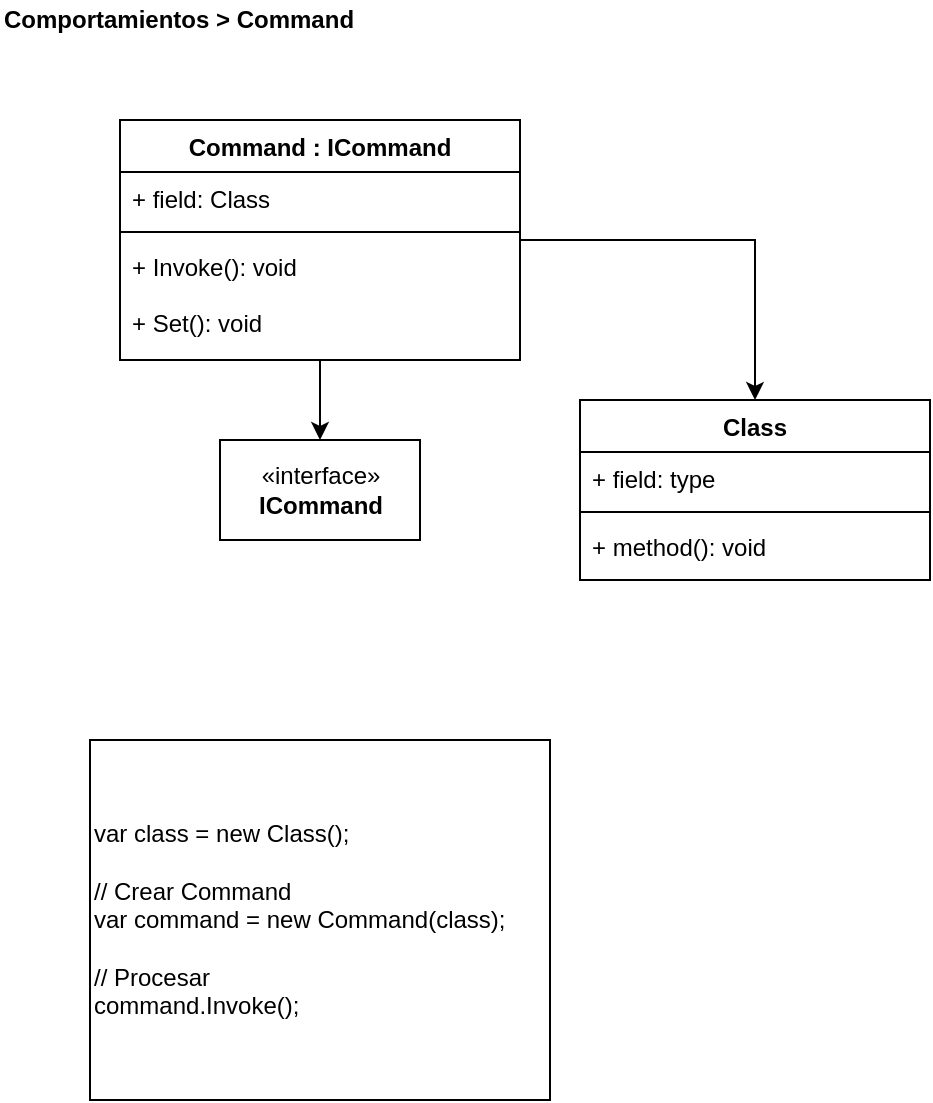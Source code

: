 <mxfile version="13.0.1" type="device"><diagram id="2dO6k6mJ6DyXyBbT0Y1m" name="Page-1"><mxGraphModel dx="1422" dy="822" grid="1" gridSize="10" guides="1" tooltips="1" connect="1" arrows="1" fold="1" page="1" pageScale="1" pageWidth="827" pageHeight="1169" math="0" shadow="0"><root><mxCell id="0"/><mxCell id="1" parent="0"/><mxCell id="jb3W8oWvL1DoOddfANbn-21" value="var class = new Class();&lt;br&gt;&lt;br&gt;// Crear Command&lt;br&gt;var command = new Command(class);&lt;br&gt;&lt;br&gt;// Procesar&lt;br&gt;command.Invoke();" style="rounded=0;whiteSpace=wrap;html=1;align=left;labelBackgroundColor=#ffffff;" parent="1" vertex="1"><mxGeometry x="45" y="370" width="230" height="180" as="geometry"/></mxCell><mxCell id="_gdt-Ls8ZpUdM3LCKQaS-1" value="&lt;b&gt;Comportamientos &amp;gt; Command&lt;br&gt;&lt;/b&gt;" style="text;html=1;align=left;verticalAlign=middle;resizable=0;points=[];autosize=1;" parent="1" vertex="1"><mxGeometry width="190" height="20" as="geometry"/></mxCell><mxCell id="IyyyzkJecc8hEarfzs8e-11" value="«interface»&lt;br&gt;&lt;b&gt;ICommand&lt;/b&gt;" style="html=1;" parent="1" vertex="1"><mxGeometry x="110" y="220" width="100" height="50" as="geometry"/></mxCell><mxCell id="IyyyzkJecc8hEarfzs8e-26" style="edgeStyle=orthogonalEdgeStyle;rounded=0;orthogonalLoop=1;jettySize=auto;html=1;entryX=0.5;entryY=0;entryDx=0;entryDy=0;" parent="1" source="IyyyzkJecc8hEarfzs8e-21" target="IyyyzkJecc8hEarfzs8e-11" edge="1"><mxGeometry relative="1" as="geometry"/></mxCell><mxCell id="TAhJWFoxNSrW1Z1czDkU-1" style="edgeStyle=orthogonalEdgeStyle;rounded=0;orthogonalLoop=1;jettySize=auto;html=1;entryX=0.5;entryY=0;entryDx=0;entryDy=0;" edge="1" parent="1" source="IyyyzkJecc8hEarfzs8e-21" target="IyyyzkJecc8hEarfzs8e-7"><mxGeometry relative="1" as="geometry"/></mxCell><mxCell id="IyyyzkJecc8hEarfzs8e-21" value="Command : ICommand" style="swimlane;fontStyle=1;align=center;verticalAlign=top;childLayout=stackLayout;horizontal=1;startSize=26;horizontalStack=0;resizeParent=1;resizeParentMax=0;resizeLast=0;collapsible=1;marginBottom=0;" parent="1" vertex="1"><mxGeometry x="60" y="60" width="200" height="120" as="geometry"/></mxCell><mxCell id="IyyyzkJecc8hEarfzs8e-22" value="+ field: Class" style="text;strokeColor=none;fillColor=none;align=left;verticalAlign=top;spacingLeft=4;spacingRight=4;overflow=hidden;rotatable=0;points=[[0,0.5],[1,0.5]];portConstraint=eastwest;" parent="IyyyzkJecc8hEarfzs8e-21" vertex="1"><mxGeometry y="26" width="200" height="26" as="geometry"/></mxCell><mxCell id="IyyyzkJecc8hEarfzs8e-23" value="" style="line;strokeWidth=1;fillColor=none;align=left;verticalAlign=middle;spacingTop=-1;spacingLeft=3;spacingRight=3;rotatable=0;labelPosition=right;points=[];portConstraint=eastwest;" parent="IyyyzkJecc8hEarfzs8e-21" vertex="1"><mxGeometry y="52" width="200" height="8" as="geometry"/></mxCell><mxCell id="IyyyzkJecc8hEarfzs8e-24" value="+ Invoke(): void&#10;&#10;+ Set(): void" style="text;strokeColor=none;fillColor=none;align=left;verticalAlign=top;spacingLeft=4;spacingRight=4;overflow=hidden;rotatable=0;points=[[0,0.5],[1,0.5]];portConstraint=eastwest;" parent="IyyyzkJecc8hEarfzs8e-21" vertex="1"><mxGeometry y="60" width="200" height="60" as="geometry"/></mxCell><mxCell id="IyyyzkJecc8hEarfzs8e-7" value="Class" style="swimlane;fontStyle=1;align=center;verticalAlign=top;childLayout=stackLayout;horizontal=1;startSize=26;horizontalStack=0;resizeParent=1;resizeParentMax=0;resizeLast=0;collapsible=1;marginBottom=0;" parent="1" vertex="1"><mxGeometry x="290" y="200" width="175" height="90" as="geometry"/></mxCell><mxCell id="IyyyzkJecc8hEarfzs8e-8" value="+ field: type" style="text;strokeColor=none;fillColor=none;align=left;verticalAlign=top;spacingLeft=4;spacingRight=4;overflow=hidden;rotatable=0;points=[[0,0.5],[1,0.5]];portConstraint=eastwest;" parent="IyyyzkJecc8hEarfzs8e-7" vertex="1"><mxGeometry y="26" width="175" height="26" as="geometry"/></mxCell><mxCell id="IyyyzkJecc8hEarfzs8e-9" value="" style="line;strokeWidth=1;fillColor=none;align=left;verticalAlign=middle;spacingTop=-1;spacingLeft=3;spacingRight=3;rotatable=0;labelPosition=right;points=[];portConstraint=eastwest;" parent="IyyyzkJecc8hEarfzs8e-7" vertex="1"><mxGeometry y="52" width="175" height="8" as="geometry"/></mxCell><mxCell id="IyyyzkJecc8hEarfzs8e-10" value="+ method(): void" style="text;strokeColor=none;fillColor=none;align=left;verticalAlign=top;spacingLeft=4;spacingRight=4;overflow=hidden;rotatable=0;points=[[0,0.5],[1,0.5]];portConstraint=eastwest;" parent="IyyyzkJecc8hEarfzs8e-7" vertex="1"><mxGeometry y="60" width="175" height="30" as="geometry"/></mxCell></root></mxGraphModel></diagram></mxfile>